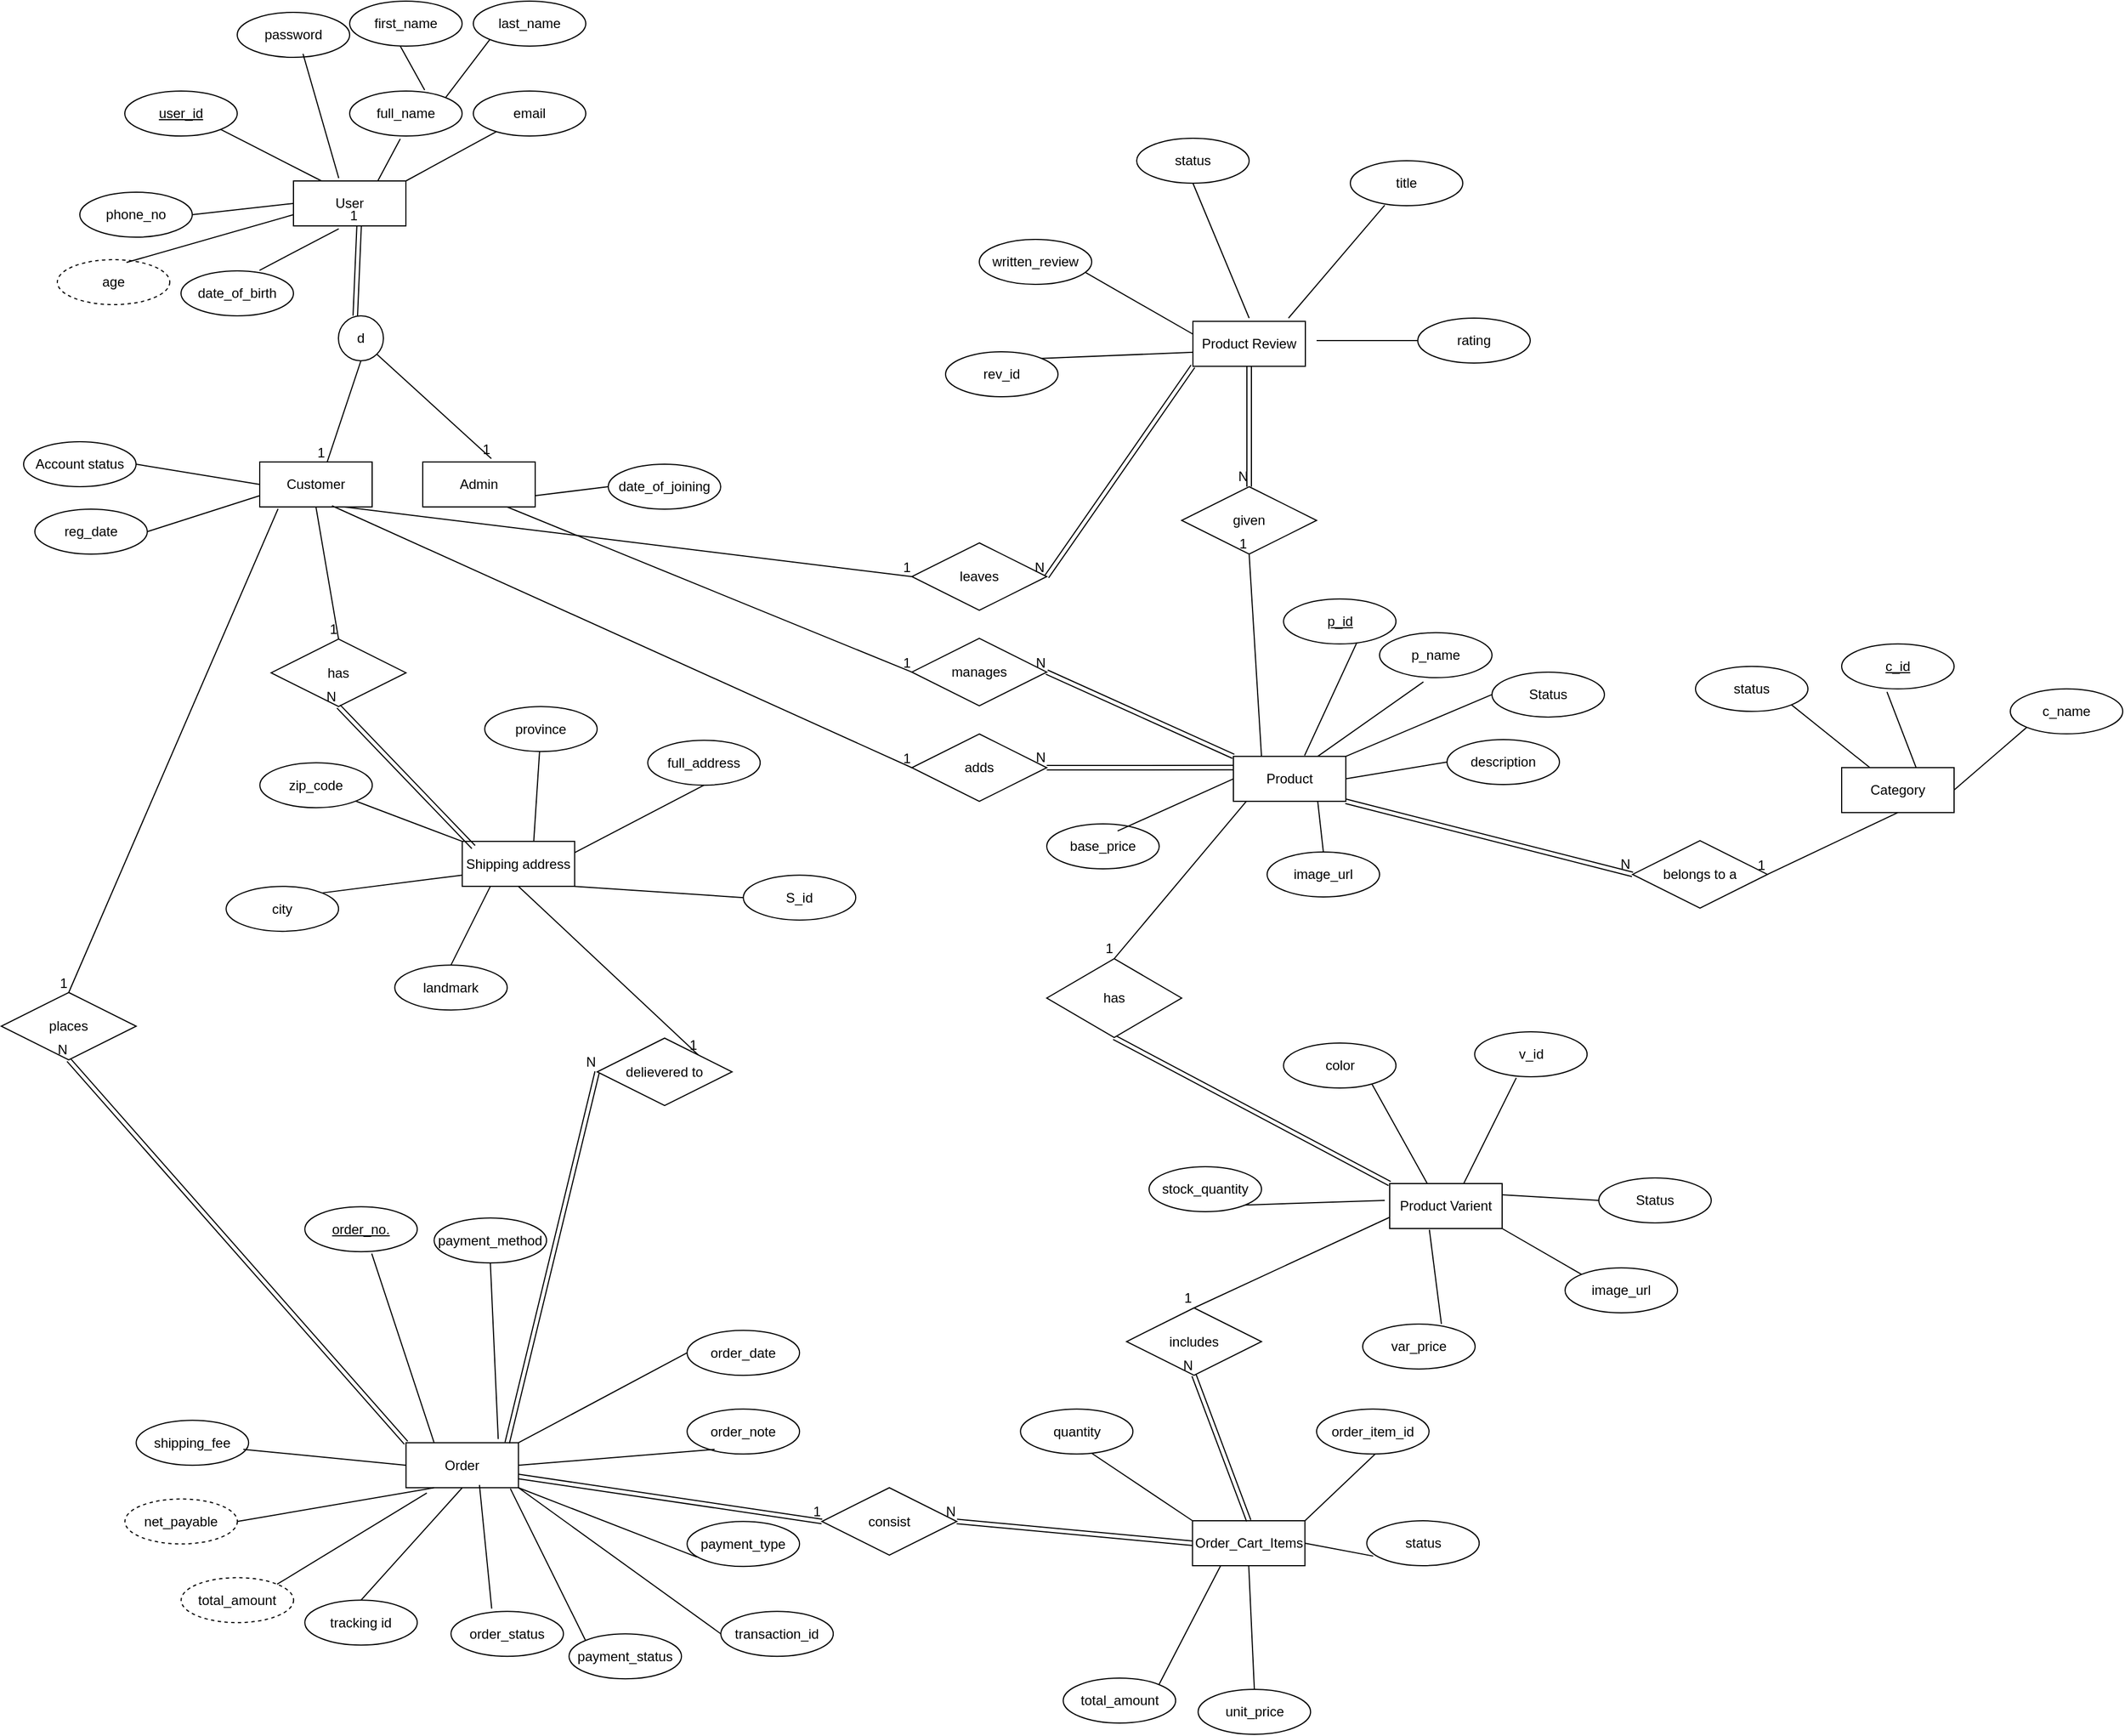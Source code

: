 <mxfile version="26.1.1">
  <diagram id="R2lEEEUBdFMjLlhIrx00" name="Page-1">
    <mxGraphModel dx="2717" dy="887" grid="1" gridSize="10" guides="1" tooltips="1" connect="1" arrows="1" fold="1" page="1" pageScale="1" pageWidth="850" pageHeight="1100" math="0" shadow="0" extFonts="Permanent Marker^https://fonts.googleapis.com/css?family=Permanent+Marker">
      <root>
        <mxCell id="0" />
        <mxCell id="1" parent="0" />
        <mxCell id="OMhlv013ZeLLZO2xHLah-6" value="User" style="whiteSpace=wrap;html=1;align=center;" parent="1" vertex="1">
          <mxGeometry x="200" y="258" width="100" height="40" as="geometry" />
        </mxCell>
        <mxCell id="OMhlv013ZeLLZO2xHLah-8" value="user_id" style="ellipse;whiteSpace=wrap;html=1;align=center;fontStyle=4;" parent="1" vertex="1">
          <mxGeometry x="50" y="178" width="100" height="40" as="geometry" />
        </mxCell>
        <mxCell id="OMhlv013ZeLLZO2xHLah-9" value="full_name" style="ellipse;whiteSpace=wrap;html=1;align=center;" parent="1" vertex="1">
          <mxGeometry x="250" y="178" width="100" height="40" as="geometry" />
        </mxCell>
        <mxCell id="OMhlv013ZeLLZO2xHLah-11" value="first_name" style="ellipse;whiteSpace=wrap;html=1;align=center;" parent="1" vertex="1">
          <mxGeometry x="250" y="98" width="100" height="40" as="geometry" />
        </mxCell>
        <mxCell id="OMhlv013ZeLLZO2xHLah-12" value="last_name" style="ellipse;whiteSpace=wrap;html=1;align=center;" parent="1" vertex="1">
          <mxGeometry x="360" y="98" width="100" height="40" as="geometry" />
        </mxCell>
        <mxCell id="OMhlv013ZeLLZO2xHLah-13" value="email" style="ellipse;whiteSpace=wrap;html=1;align=center;" parent="1" vertex="1">
          <mxGeometry x="360" y="178" width="100" height="40" as="geometry" />
        </mxCell>
        <mxCell id="OMhlv013ZeLLZO2xHLah-14" value="phone_no" style="ellipse;whiteSpace=wrap;html=1;align=center;" parent="1" vertex="1">
          <mxGeometry x="10" y="268" width="100" height="40" as="geometry" />
        </mxCell>
        <mxCell id="OMhlv013ZeLLZO2xHLah-15" value="password" style="ellipse;whiteSpace=wrap;html=1;align=center;" parent="1" vertex="1">
          <mxGeometry x="150" y="108" width="100" height="40" as="geometry" />
        </mxCell>
        <mxCell id="OMhlv013ZeLLZO2xHLah-16" value="date_of_birth" style="ellipse;whiteSpace=wrap;html=1;align=center;" parent="1" vertex="1">
          <mxGeometry x="100" y="338" width="100" height="40" as="geometry" />
        </mxCell>
        <mxCell id="OMhlv013ZeLLZO2xHLah-17" value="age" style="ellipse;whiteSpace=wrap;html=1;align=center;dashed=1;" parent="1" vertex="1">
          <mxGeometry x="-10" y="328" width="100" height="40" as="geometry" />
        </mxCell>
        <mxCell id="OMhlv013ZeLLZO2xHLah-19" value="" style="endArrow=none;html=1;rounded=0;exitX=0.698;exitY=-0.012;exitDx=0;exitDy=0;exitPerimeter=0;entryX=0.403;entryY=1.063;entryDx=0;entryDy=0;entryPerimeter=0;" parent="1" source="OMhlv013ZeLLZO2xHLah-16" target="OMhlv013ZeLLZO2xHLah-6" edge="1">
          <mxGeometry width="50" height="50" relative="1" as="geometry">
            <mxPoint x="190" y="328" as="sourcePoint" />
            <mxPoint x="210" y="308" as="targetPoint" />
          </mxGeometry>
        </mxCell>
        <mxCell id="OMhlv013ZeLLZO2xHLah-20" value="" style="endArrow=none;html=1;rounded=0;exitX=0.403;exitY=-0.062;exitDx=0;exitDy=0;entryX=0.585;entryY=0.923;entryDx=0;entryDy=0;entryPerimeter=0;exitPerimeter=0;" parent="1" source="OMhlv013ZeLLZO2xHLah-6" target="OMhlv013ZeLLZO2xHLah-15" edge="1">
          <mxGeometry width="50" height="50" relative="1" as="geometry">
            <mxPoint x="204.32" y="268" as="sourcePoint" />
            <mxPoint x="195.686" y="147.993" as="targetPoint" />
          </mxGeometry>
        </mxCell>
        <mxCell id="OMhlv013ZeLLZO2xHLah-21" value="" style="endArrow=none;html=1;rounded=0;exitX=1;exitY=0;exitDx=0;exitDy=0;" parent="1" source="OMhlv013ZeLLZO2xHLah-6" target="OMhlv013ZeLLZO2xHLah-13" edge="1">
          <mxGeometry width="50" height="50" relative="1" as="geometry">
            <mxPoint x="190" y="328" as="sourcePoint" />
            <mxPoint x="240" y="278" as="targetPoint" />
          </mxGeometry>
        </mxCell>
        <mxCell id="OMhlv013ZeLLZO2xHLah-22" value="" style="endArrow=none;html=1;rounded=0;exitX=1;exitY=0.5;exitDx=0;exitDy=0;entryX=0;entryY=0.5;entryDx=0;entryDy=0;" parent="1" source="OMhlv013ZeLLZO2xHLah-14" target="OMhlv013ZeLLZO2xHLah-6" edge="1">
          <mxGeometry width="50" height="50" relative="1" as="geometry">
            <mxPoint x="190" y="328" as="sourcePoint" />
            <mxPoint x="240" y="278" as="targetPoint" />
          </mxGeometry>
        </mxCell>
        <mxCell id="OMhlv013ZeLLZO2xHLah-23" value="" style="endArrow=none;html=1;rounded=0;entryX=1;entryY=1;entryDx=0;entryDy=0;exitX=0.25;exitY=0;exitDx=0;exitDy=0;" parent="1" source="OMhlv013ZeLLZO2xHLah-6" target="OMhlv013ZeLLZO2xHLah-8" edge="1">
          <mxGeometry width="50" height="50" relative="1" as="geometry">
            <mxPoint x="190" y="328" as="sourcePoint" />
            <mxPoint x="240" y="278" as="targetPoint" />
          </mxGeometry>
        </mxCell>
        <mxCell id="OMhlv013ZeLLZO2xHLah-24" value="" style="endArrow=none;html=1;rounded=0;exitX=0.615;exitY=0.063;exitDx=0;exitDy=0;exitPerimeter=0;entryX=0;entryY=0.75;entryDx=0;entryDy=0;" parent="1" source="OMhlv013ZeLLZO2xHLah-17" target="OMhlv013ZeLLZO2xHLah-6" edge="1">
          <mxGeometry width="50" height="50" relative="1" as="geometry">
            <mxPoint x="120" y="418" as="sourcePoint" />
            <mxPoint x="130" y="388" as="targetPoint" />
            <Array as="points" />
          </mxGeometry>
        </mxCell>
        <mxCell id="OMhlv013ZeLLZO2xHLah-25" value="" style="endArrow=none;html=1;rounded=0;entryX=0.45;entryY=1.064;entryDx=0;entryDy=0;entryPerimeter=0;exitX=0.75;exitY=0;exitDx=0;exitDy=0;" parent="1" source="OMhlv013ZeLLZO2xHLah-6" target="OMhlv013ZeLLZO2xHLah-9" edge="1">
          <mxGeometry width="50" height="50" relative="1" as="geometry">
            <mxPoint x="190" y="328" as="sourcePoint" />
            <mxPoint x="240" y="278" as="targetPoint" />
          </mxGeometry>
        </mxCell>
        <mxCell id="OMhlv013ZeLLZO2xHLah-26" value="" style="endArrow=none;html=1;rounded=0;exitX=0.667;exitY=-0.023;exitDx=0;exitDy=0;exitPerimeter=0;entryX=0.45;entryY=1;entryDx=0;entryDy=0;entryPerimeter=0;" parent="1" source="OMhlv013ZeLLZO2xHLah-9" target="OMhlv013ZeLLZO2xHLah-11" edge="1">
          <mxGeometry width="50" height="50" relative="1" as="geometry">
            <mxPoint x="300" y="198" as="sourcePoint" />
            <mxPoint x="350" y="148" as="targetPoint" />
          </mxGeometry>
        </mxCell>
        <mxCell id="OMhlv013ZeLLZO2xHLah-27" value="" style="endArrow=none;html=1;rounded=0;exitX=1;exitY=0;exitDx=0;exitDy=0;entryX=0;entryY=1;entryDx=0;entryDy=0;" parent="1" source="OMhlv013ZeLLZO2xHLah-9" target="OMhlv013ZeLLZO2xHLah-12" edge="1">
          <mxGeometry width="50" height="50" relative="1" as="geometry">
            <mxPoint x="190" y="328" as="sourcePoint" />
            <mxPoint x="240" y="278" as="targetPoint" />
          </mxGeometry>
        </mxCell>
        <mxCell id="OMhlv013ZeLLZO2xHLah-36" value="Category" style="whiteSpace=wrap;html=1;align=center;" parent="1" vertex="1">
          <mxGeometry x="1577" y="779.92" width="100" height="40" as="geometry" />
        </mxCell>
        <mxCell id="OMhlv013ZeLLZO2xHLah-37" value="c_id" style="ellipse;whiteSpace=wrap;html=1;align=center;fontStyle=4;" parent="1" vertex="1">
          <mxGeometry x="1577" y="669.92" width="100" height="40" as="geometry" />
        </mxCell>
        <mxCell id="OMhlv013ZeLLZO2xHLah-38" value="c_name" style="ellipse;whiteSpace=wrap;html=1;align=center;" parent="1" vertex="1">
          <mxGeometry x="1727" y="709.92" width="100" height="40" as="geometry" />
        </mxCell>
        <mxCell id="OMhlv013ZeLLZO2xHLah-39" value="status" style="ellipse;whiteSpace=wrap;html=1;align=center;" parent="1" vertex="1">
          <mxGeometry x="1447" y="689.92" width="100" height="40" as="geometry" />
        </mxCell>
        <mxCell id="OMhlv013ZeLLZO2xHLah-41" value="" style="endArrow=none;html=1;rounded=0;entryX=0;entryY=1;entryDx=0;entryDy=0;exitX=1;exitY=0.5;exitDx=0;exitDy=0;" parent="1" source="OMhlv013ZeLLZO2xHLah-36" target="OMhlv013ZeLLZO2xHLah-38" edge="1">
          <mxGeometry relative="1" as="geometry">
            <mxPoint x="1687" y="629.92" as="sourcePoint" />
            <mxPoint x="1847" y="629.92" as="targetPoint" />
          </mxGeometry>
        </mxCell>
        <mxCell id="OMhlv013ZeLLZO2xHLah-42" value="" style="endArrow=none;html=1;rounded=0;entryX=0.403;entryY=1.067;entryDx=0;entryDy=0;entryPerimeter=0;exitX=0.663;exitY=0.006;exitDx=0;exitDy=0;exitPerimeter=0;" parent="1" source="OMhlv013ZeLLZO2xHLah-36" target="OMhlv013ZeLLZO2xHLah-37" edge="1">
          <mxGeometry relative="1" as="geometry">
            <mxPoint x="1687" y="719.92" as="sourcePoint" />
            <mxPoint x="1847" y="719.92" as="targetPoint" />
          </mxGeometry>
        </mxCell>
        <mxCell id="OMhlv013ZeLLZO2xHLah-44" value="Product" style="whiteSpace=wrap;html=1;align=center;" parent="1" vertex="1">
          <mxGeometry x="1036" y="769.92" width="100" height="40" as="geometry" />
        </mxCell>
        <mxCell id="OMhlv013ZeLLZO2xHLah-45" value="p_name" style="ellipse;whiteSpace=wrap;html=1;align=center;" parent="1" vertex="1">
          <mxGeometry x="1166" y="659.92" width="100" height="40" as="geometry" />
        </mxCell>
        <mxCell id="OMhlv013ZeLLZO2xHLah-46" value="p_id" style="ellipse;whiteSpace=wrap;html=1;align=center;fontStyle=4;" parent="1" vertex="1">
          <mxGeometry x="1080.6" y="629.92" width="100" height="40" as="geometry" />
        </mxCell>
        <mxCell id="OMhlv013ZeLLZO2xHLah-47" value="description" style="ellipse;whiteSpace=wrap;html=1;align=center;" parent="1" vertex="1">
          <mxGeometry x="1226" y="754.96" width="100" height="40" as="geometry" />
        </mxCell>
        <mxCell id="OMhlv013ZeLLZO2xHLah-52" value="base_price" style="ellipse;whiteSpace=wrap;html=1;align=center;" parent="1" vertex="1">
          <mxGeometry x="870" y="830" width="100" height="40" as="geometry" />
        </mxCell>
        <mxCell id="OMhlv013ZeLLZO2xHLah-56" value="" style="endArrow=none;html=1;rounded=0;entryX=0.25;entryY=0;entryDx=0;entryDy=0;exitX=1;exitY=1;exitDx=0;exitDy=0;" parent="1" source="OMhlv013ZeLLZO2xHLah-39" target="OMhlv013ZeLLZO2xHLah-36" edge="1">
          <mxGeometry relative="1" as="geometry">
            <mxPoint x="1667" y="519.92" as="sourcePoint" />
            <mxPoint x="1827" y="519.92" as="targetPoint" />
          </mxGeometry>
        </mxCell>
        <mxCell id="OMhlv013ZeLLZO2xHLah-57" value="" style="endArrow=none;html=1;rounded=0;entryX=0.633;entryY=-0.018;entryDx=0;entryDy=0;exitX=0.652;exitY=0.969;exitDx=0;exitDy=0;exitPerimeter=0;entryPerimeter=0;" parent="1" source="OMhlv013ZeLLZO2xHLah-46" target="OMhlv013ZeLLZO2xHLah-44" edge="1">
          <mxGeometry relative="1" as="geometry">
            <mxPoint x="926" y="649.92" as="sourcePoint" />
            <mxPoint x="1056" y="759.92" as="targetPoint" />
          </mxGeometry>
        </mxCell>
        <mxCell id="OMhlv013ZeLLZO2xHLah-58" value="" style="endArrow=none;html=1;rounded=0;entryX=0.75;entryY=0;entryDx=0;entryDy=0;exitX=0.39;exitY=1.094;exitDx=0;exitDy=0;exitPerimeter=0;" parent="1" source="OMhlv013ZeLLZO2xHLah-45" target="OMhlv013ZeLLZO2xHLah-44" edge="1">
          <mxGeometry relative="1" as="geometry">
            <mxPoint x="926" y="649.92" as="sourcePoint" />
            <mxPoint x="1086" y="649.92" as="targetPoint" />
          </mxGeometry>
        </mxCell>
        <mxCell id="OMhlv013ZeLLZO2xHLah-59" value="" style="endArrow=none;html=1;rounded=0;entryX=1;entryY=0.5;entryDx=0;entryDy=0;exitX=0;exitY=0.5;exitDx=0;exitDy=0;" parent="1" source="OMhlv013ZeLLZO2xHLah-47" target="OMhlv013ZeLLZO2xHLah-44" edge="1">
          <mxGeometry relative="1" as="geometry">
            <mxPoint x="926" y="649.92" as="sourcePoint" />
            <mxPoint x="1086" y="649.92" as="targetPoint" />
          </mxGeometry>
        </mxCell>
        <mxCell id="OMhlv013ZeLLZO2xHLah-60" value="" style="endArrow=none;html=1;rounded=0;entryX=0;entryY=0.5;entryDx=0;entryDy=0;exitX=0.63;exitY=0.158;exitDx=0;exitDy=0;exitPerimeter=0;" parent="1" source="OMhlv013ZeLLZO2xHLah-52" target="OMhlv013ZeLLZO2xHLah-44" edge="1">
          <mxGeometry relative="1" as="geometry">
            <mxPoint x="961" y="814.96" as="sourcePoint" />
            <mxPoint x="1086" y="649.92" as="targetPoint" />
          </mxGeometry>
        </mxCell>
        <mxCell id="OMhlv013ZeLLZO2xHLah-69" value="color" style="ellipse;whiteSpace=wrap;html=1;align=center;" parent="1" vertex="1">
          <mxGeometry x="1080.6" y="1024.96" width="100" height="40" as="geometry" />
        </mxCell>
        <mxCell id="OMhlv013ZeLLZO2xHLah-71" value="stock_quantity" style="ellipse;whiteSpace=wrap;html=1;align=center;" parent="1" vertex="1">
          <mxGeometry x="961" y="1134.96" width="100" height="40" as="geometry" />
        </mxCell>
        <mxCell id="OMhlv013ZeLLZO2xHLah-74" value="" style="endArrow=none;html=1;rounded=0;entryX=0.37;entryY=1.025;entryDx=0;entryDy=0;exitX=0.66;exitY=-0.008;exitDx=0;exitDy=0;entryPerimeter=0;exitPerimeter=0;" parent="1" source="0Y_rIjtRi29Lt4V_HM7w-16" target="OMhlv013ZeLLZO2xHLah-179" edge="1">
          <mxGeometry relative="1" as="geometry">
            <mxPoint x="1245.6" y="1144.96" as="sourcePoint" />
            <mxPoint x="1280.6" y="1044.96" as="targetPoint" />
          </mxGeometry>
        </mxCell>
        <mxCell id="OMhlv013ZeLLZO2xHLah-75" value="" style="endArrow=none;html=1;rounded=0;exitX=0.787;exitY=0.918;exitDx=0;exitDy=0;exitPerimeter=0;entryX=0.34;entryY=0.025;entryDx=0;entryDy=0;entryPerimeter=0;" parent="1" source="OMhlv013ZeLLZO2xHLah-69" target="0Y_rIjtRi29Lt4V_HM7w-16" edge="1">
          <mxGeometry relative="1" as="geometry">
            <mxPoint x="1250.6" y="1154.96" as="sourcePoint" />
            <mxPoint x="1210.6" y="1144.96" as="targetPoint" />
          </mxGeometry>
        </mxCell>
        <mxCell id="OMhlv013ZeLLZO2xHLah-76" value="" style="endArrow=none;html=1;rounded=0;exitX=1;exitY=1;exitDx=0;exitDy=0;entryX=0;entryY=0.5;entryDx=0;entryDy=0;" parent="1" source="OMhlv013ZeLLZO2xHLah-71" edge="1">
          <mxGeometry relative="1" as="geometry">
            <mxPoint x="1250.6" y="1154.96" as="sourcePoint" />
            <mxPoint x="1170.6" y="1164.96" as="targetPoint" />
          </mxGeometry>
        </mxCell>
        <mxCell id="OMhlv013ZeLLZO2xHLah-78" value="var_price" style="ellipse;whiteSpace=wrap;html=1;align=center;" parent="1" vertex="1">
          <mxGeometry x="1151" y="1274.96" width="100" height="40" as="geometry" />
        </mxCell>
        <mxCell id="OMhlv013ZeLLZO2xHLah-79" value="" style="endArrow=none;html=1;rounded=0;exitX=0.7;exitY=0;exitDx=0;exitDy=0;exitPerimeter=0;entryX=0.353;entryY=1.025;entryDx=0;entryDy=0;entryPerimeter=0;" parent="1" source="OMhlv013ZeLLZO2xHLah-78" target="0Y_rIjtRi29Lt4V_HM7w-16" edge="1">
          <mxGeometry relative="1" as="geometry">
            <mxPoint x="1250.6" y="1154.96" as="sourcePoint" />
            <mxPoint x="1204.6" y="1185.96" as="targetPoint" />
            <Array as="points" />
          </mxGeometry>
        </mxCell>
        <mxCell id="OMhlv013ZeLLZO2xHLah-89" value="Order" style="whiteSpace=wrap;html=1;align=center;" parent="1" vertex="1">
          <mxGeometry x="300.13" y="1380.62" width="100" height="40" as="geometry" />
        </mxCell>
        <mxCell id="OMhlv013ZeLLZO2xHLah-92" value="order_no." style="ellipse;whiteSpace=wrap;html=1;align=center;fontStyle=4;" parent="1" vertex="1">
          <mxGeometry x="210.13" y="1170.62" width="100" height="40" as="geometry" />
        </mxCell>
        <mxCell id="OMhlv013ZeLLZO2xHLah-93" value="shipping_fee" style="ellipse;whiteSpace=wrap;html=1;align=center;" parent="1" vertex="1">
          <mxGeometry x="60.13" y="1360.62" width="100" height="40" as="geometry" />
        </mxCell>
        <mxCell id="OMhlv013ZeLLZO2xHLah-97" value="" style="endArrow=none;html=1;rounded=0;exitX=0.25;exitY=0;exitDx=0;exitDy=0;entryX=0.595;entryY=1.042;entryDx=0;entryDy=0;entryPerimeter=0;" parent="1" source="OMhlv013ZeLLZO2xHLah-89" target="OMhlv013ZeLLZO2xHLah-92" edge="1">
          <mxGeometry relative="1" as="geometry">
            <mxPoint x="270.13" y="1320.62" as="sourcePoint" />
            <mxPoint x="430.13" y="1320.62" as="targetPoint" />
          </mxGeometry>
        </mxCell>
        <mxCell id="OMhlv013ZeLLZO2xHLah-98" value="" style="endArrow=none;html=1;rounded=0;exitX=0.953;exitY=0.646;exitDx=0;exitDy=0;exitPerimeter=0;entryX=0;entryY=0.5;entryDx=0;entryDy=0;" parent="1" source="OMhlv013ZeLLZO2xHLah-93" target="OMhlv013ZeLLZO2xHLah-89" edge="1">
          <mxGeometry relative="1" as="geometry">
            <mxPoint x="270.13" y="1320.62" as="sourcePoint" />
            <mxPoint x="430.13" y="1320.62" as="targetPoint" />
          </mxGeometry>
        </mxCell>
        <mxCell id="OMhlv013ZeLLZO2xHLah-99" value="" style="endArrow=none;html=1;rounded=0;exitX=1;exitY=0.5;exitDx=0;exitDy=0;entryX=0.25;entryY=1;entryDx=0;entryDy=0;" parent="1" source="KANl1AdUfgTi3s5k8iMK-31" target="OMhlv013ZeLLZO2xHLah-89" edge="1">
          <mxGeometry relative="1" as="geometry">
            <mxPoint x="147.93" y="1438.14" as="sourcePoint" />
            <mxPoint x="430.13" y="1320.62" as="targetPoint" />
          </mxGeometry>
        </mxCell>
        <mxCell id="OMhlv013ZeLLZO2xHLah-100" value="order_note" style="ellipse;whiteSpace=wrap;html=1;align=center;" parent="1" vertex="1">
          <mxGeometry x="550.13" y="1350.62" width="100" height="40" as="geometry" />
        </mxCell>
        <mxCell id="OMhlv013ZeLLZO2xHLah-103" value="" style="endArrow=none;html=1;rounded=0;entryX=0.245;entryY=0.896;entryDx=0;entryDy=0;entryPerimeter=0;exitX=1;exitY=0.5;exitDx=0;exitDy=0;" parent="1" source="OMhlv013ZeLLZO2xHLah-89" target="OMhlv013ZeLLZO2xHLah-100" edge="1">
          <mxGeometry relative="1" as="geometry">
            <mxPoint x="260.13" y="1380.62" as="sourcePoint" />
            <mxPoint x="420.13" y="1380.62" as="targetPoint" />
          </mxGeometry>
        </mxCell>
        <mxCell id="OMhlv013ZeLLZO2xHLah-104" value="payment_type" style="ellipse;whiteSpace=wrap;html=1;align=center;" parent="1" vertex="1">
          <mxGeometry x="550.13" y="1450.62" width="100" height="40" as="geometry" />
        </mxCell>
        <mxCell id="OMhlv013ZeLLZO2xHLah-106" value="payment_status" style="ellipse;whiteSpace=wrap;html=1;align=center;" parent="1" vertex="1">
          <mxGeometry x="445.13" y="1550.62" width="100" height="40" as="geometry" />
        </mxCell>
        <mxCell id="OMhlv013ZeLLZO2xHLah-108" value="" style="endArrow=none;html=1;rounded=0;entryX=0.5;entryY=0;entryDx=0;entryDy=0;exitX=0.5;exitY=1;exitDx=0;exitDy=0;" parent="1" source="OMhlv013ZeLLZO2xHLah-89" target="KANl1AdUfgTi3s5k8iMK-32" edge="1">
          <mxGeometry relative="1" as="geometry">
            <mxPoint x="260.13" y="1380.62" as="sourcePoint" />
            <mxPoint x="252.93" y="1517.3" as="targetPoint" />
          </mxGeometry>
        </mxCell>
        <mxCell id="OMhlv013ZeLLZO2xHLah-109" value="" style="endArrow=none;html=1;rounded=0;entryX=0.087;entryY=0.792;entryDx=0;entryDy=0;entryPerimeter=0;exitX=1;exitY=1;exitDx=0;exitDy=0;" parent="1" source="OMhlv013ZeLLZO2xHLah-89" target="OMhlv013ZeLLZO2xHLah-104" edge="1">
          <mxGeometry relative="1" as="geometry">
            <mxPoint x="370.13" y="1387.3" as="sourcePoint" />
            <mxPoint x="594.63" y="1400.62" as="targetPoint" />
          </mxGeometry>
        </mxCell>
        <mxCell id="OMhlv013ZeLLZO2xHLah-110" value="order_status" style="ellipse;whiteSpace=wrap;html=1;align=center;" parent="1" vertex="1">
          <mxGeometry x="340.13" y="1530.62" width="100" height="40" as="geometry" />
        </mxCell>
        <mxCell id="OMhlv013ZeLLZO2xHLah-111" value="" style="endArrow=none;html=1;rounded=0;entryX=0.362;entryY=-0.062;entryDx=0;entryDy=0;entryPerimeter=0;exitX=0.653;exitY=0.938;exitDx=0;exitDy=0;exitPerimeter=0;" parent="1" source="OMhlv013ZeLLZO2xHLah-89" target="OMhlv013ZeLLZO2xHLah-110" edge="1">
          <mxGeometry relative="1" as="geometry">
            <mxPoint x="260.13" y="1380.62" as="sourcePoint" />
            <mxPoint x="420.13" y="1380.62" as="targetPoint" />
          </mxGeometry>
        </mxCell>
        <mxCell id="OMhlv013ZeLLZO2xHLah-112" value="" style="endArrow=none;html=1;rounded=0;entryX=0;entryY=0;entryDx=0;entryDy=0;exitX=0.928;exitY=1.021;exitDx=0;exitDy=0;exitPerimeter=0;" parent="1" source="OMhlv013ZeLLZO2xHLah-89" target="OMhlv013ZeLLZO2xHLah-106" edge="1">
          <mxGeometry relative="1" as="geometry">
            <mxPoint x="260.13" y="1380.62" as="sourcePoint" />
            <mxPoint x="420.13" y="1380.62" as="targetPoint" />
          </mxGeometry>
        </mxCell>
        <mxCell id="OMhlv013ZeLLZO2xHLah-113" value="payment_method" style="ellipse;whiteSpace=wrap;html=1;align=center;" parent="1" vertex="1">
          <mxGeometry x="325.13" y="1180.62" width="100" height="40" as="geometry" />
        </mxCell>
        <mxCell id="OMhlv013ZeLLZO2xHLah-114" value="" style="endArrow=none;html=1;rounded=0;entryX=0.82;entryY=-0.083;entryDx=0;entryDy=0;entryPerimeter=0;exitX=0.5;exitY=1;exitDx=0;exitDy=0;" parent="1" source="OMhlv013ZeLLZO2xHLah-113" target="OMhlv013ZeLLZO2xHLah-89" edge="1">
          <mxGeometry relative="1" as="geometry">
            <mxPoint x="260.13" y="1280.62" as="sourcePoint" />
            <mxPoint x="420.13" y="1280.62" as="targetPoint" />
          </mxGeometry>
        </mxCell>
        <mxCell id="OMhlv013ZeLLZO2xHLah-122" value="quantity" style="ellipse;whiteSpace=wrap;html=1;align=center;" parent="1" vertex="1">
          <mxGeometry x="846.64" y="1350.62" width="100" height="40" as="geometry" />
        </mxCell>
        <mxCell id="OMhlv013ZeLLZO2xHLah-123" value="total_amount" style="ellipse;whiteSpace=wrap;html=1;align=center;" parent="1" vertex="1">
          <mxGeometry x="884.64" y="1590" width="100" height="40" as="geometry" />
        </mxCell>
        <mxCell id="OMhlv013ZeLLZO2xHLah-124" value="" style="endArrow=none;html=1;rounded=0;exitX=0.529;exitY=0.982;exitDx=0;exitDy=0;exitPerimeter=0;entryX=1;entryY=0;entryDx=0;entryDy=0;" parent="1" source="OMhlv013ZeLLZO2xHLah-145" target="0Y_rIjtRi29Lt4V_HM7w-17" edge="1">
          <mxGeometry relative="1" as="geometry">
            <mxPoint x="974.64" y="1379.72" as="sourcePoint" />
            <mxPoint x="1008.34" y="1457.8" as="targetPoint" />
          </mxGeometry>
        </mxCell>
        <mxCell id="OMhlv013ZeLLZO2xHLah-125" value="" style="endArrow=none;html=1;rounded=0;exitX=0.634;exitY=0.985;exitDx=0;exitDy=0;entryX=0;entryY=0;entryDx=0;entryDy=0;exitPerimeter=0;" parent="1" source="OMhlv013ZeLLZO2xHLah-122" target="0Y_rIjtRi29Lt4V_HM7w-17" edge="1">
          <mxGeometry relative="1" as="geometry">
            <mxPoint x="879.995" y="1414.142" as="sourcePoint" />
            <mxPoint x="994.64" y="1470" as="targetPoint" />
          </mxGeometry>
        </mxCell>
        <mxCell id="OMhlv013ZeLLZO2xHLah-126" value="" style="endArrow=none;html=1;rounded=0;exitX=1;exitY=0;exitDx=0;exitDy=0;entryX=0.25;entryY=1;entryDx=0;entryDy=0;" parent="1" source="OMhlv013ZeLLZO2xHLah-123" target="0Y_rIjtRi29Lt4V_HM7w-17" edge="1">
          <mxGeometry relative="1" as="geometry">
            <mxPoint x="924.64" y="1490" as="sourcePoint" />
            <mxPoint x="1019.64" y="1500" as="targetPoint" />
          </mxGeometry>
        </mxCell>
        <mxCell id="OMhlv013ZeLLZO2xHLah-128" value="unit_price" style="ellipse;whiteSpace=wrap;html=1;align=center;" parent="1" vertex="1">
          <mxGeometry x="1004.64" y="1600" width="100" height="40" as="geometry" />
        </mxCell>
        <mxCell id="OMhlv013ZeLLZO2xHLah-129" value="" style="endArrow=none;html=1;rounded=0;exitX=0.5;exitY=0;exitDx=0;exitDy=0;entryX=0.5;entryY=1;entryDx=0;entryDy=0;" parent="1" source="OMhlv013ZeLLZO2xHLah-128" target="0Y_rIjtRi29Lt4V_HM7w-17" edge="1">
          <mxGeometry relative="1" as="geometry">
            <mxPoint x="984.64" y="1490" as="sourcePoint" />
            <mxPoint x="1044.64" y="1500" as="targetPoint" />
          </mxGeometry>
        </mxCell>
        <mxCell id="OMhlv013ZeLLZO2xHLah-134" value="full_address" style="ellipse;whiteSpace=wrap;html=1;align=center;" parent="1" vertex="1">
          <mxGeometry x="515.13" y="755.58" width="100" height="40" as="geometry" />
        </mxCell>
        <mxCell id="OMhlv013ZeLLZO2xHLah-135" value="province" style="ellipse;whiteSpace=wrap;html=1;align=center;" parent="1" vertex="1">
          <mxGeometry x="370.13" y="725.58" width="100" height="40" as="geometry" />
        </mxCell>
        <mxCell id="OMhlv013ZeLLZO2xHLah-145" value="order_item_id" style="ellipse;whiteSpace=wrap;html=1;align=center;" parent="1" vertex="1">
          <mxGeometry x="1110" y="1350.62" width="100" height="40" as="geometry" />
        </mxCell>
        <mxCell id="OMhlv013ZeLLZO2xHLah-146" value="zip_code" style="ellipse;whiteSpace=wrap;html=1;align=center;" parent="1" vertex="1">
          <mxGeometry x="170.13" y="775.58" width="100" height="40" as="geometry" />
        </mxCell>
        <mxCell id="OMhlv013ZeLLZO2xHLah-149" value="city" style="ellipse;whiteSpace=wrap;html=1;align=center;" parent="1" vertex="1">
          <mxGeometry x="140.13" y="885.58" width="100" height="40" as="geometry" />
        </mxCell>
        <mxCell id="OMhlv013ZeLLZO2xHLah-151" value="" style="endArrow=none;html=1;rounded=0;exitX=1;exitY=0;exitDx=0;exitDy=0;entryX=0;entryY=0.75;entryDx=0;entryDy=0;" parent="1" source="OMhlv013ZeLLZO2xHLah-149" target="51rex_NYxMbLoATLT2h5-26" edge="1">
          <mxGeometry relative="1" as="geometry">
            <mxPoint x="190.13" y="775.58" as="sourcePoint" />
            <mxPoint x="330.13" y="875.58" as="targetPoint" />
          </mxGeometry>
        </mxCell>
        <mxCell id="OMhlv013ZeLLZO2xHLah-152" value="" style="endArrow=none;html=1;rounded=0;exitX=1;exitY=1;exitDx=0;exitDy=0;entryX=0;entryY=0;entryDx=0;entryDy=0;" parent="1" source="OMhlv013ZeLLZO2xHLah-146" target="51rex_NYxMbLoATLT2h5-26" edge="1">
          <mxGeometry relative="1" as="geometry">
            <mxPoint x="190.13" y="775.58" as="sourcePoint" />
            <mxPoint x="330.13" y="855.58" as="targetPoint" />
          </mxGeometry>
        </mxCell>
        <mxCell id="OMhlv013ZeLLZO2xHLah-153" value="" style="endArrow=none;html=1;rounded=0;entryX=0.632;entryY=0.146;entryDx=0;entryDy=0;entryPerimeter=0;" parent="1" source="OMhlv013ZeLLZO2xHLah-135" target="51rex_NYxMbLoATLT2h5-26" edge="1">
          <mxGeometry relative="1" as="geometry">
            <mxPoint x="190.13" y="775.58" as="sourcePoint" />
            <mxPoint x="401.97" y="844.58" as="targetPoint" />
          </mxGeometry>
        </mxCell>
        <mxCell id="OMhlv013ZeLLZO2xHLah-154" value="" style="endArrow=none;html=1;rounded=0;entryX=0.5;entryY=1;entryDx=0;entryDy=0;exitX=1;exitY=0.25;exitDx=0;exitDy=0;" parent="1" source="51rex_NYxMbLoATLT2h5-26" target="OMhlv013ZeLLZO2xHLah-134" edge="1">
          <mxGeometry relative="1" as="geometry">
            <mxPoint x="450.13" y="845.58" as="sourcePoint" />
            <mxPoint x="350.13" y="775.58" as="targetPoint" />
          </mxGeometry>
        </mxCell>
        <mxCell id="OMhlv013ZeLLZO2xHLah-155" value="" style="endArrow=none;html=1;rounded=0;entryX=0;entryY=0.5;entryDx=0;entryDy=0;exitX=1;exitY=1;exitDx=0;exitDy=0;" parent="1" source="51rex_NYxMbLoATLT2h5-26" target="KANl1AdUfgTi3s5k8iMK-11" edge="1">
          <mxGeometry relative="1" as="geometry">
            <mxPoint x="490.13" y="865.58" as="sourcePoint" />
            <mxPoint x="594.775" y="891.438" as="targetPoint" />
          </mxGeometry>
        </mxCell>
        <mxCell id="OMhlv013ZeLLZO2xHLah-156" value="landmark" style="ellipse;whiteSpace=wrap;html=1;align=center;" parent="1" vertex="1">
          <mxGeometry x="290.13" y="955.58" width="100" height="40" as="geometry" />
        </mxCell>
        <mxCell id="OMhlv013ZeLLZO2xHLah-157" value="" style="endArrow=none;html=1;rounded=0;entryX=0.25;entryY=1;entryDx=0;entryDy=0;exitX=0.5;exitY=0;exitDx=0;exitDy=0;" parent="1" source="OMhlv013ZeLLZO2xHLah-156" target="51rex_NYxMbLoATLT2h5-26" edge="1">
          <mxGeometry relative="1" as="geometry">
            <mxPoint x="190.13" y="775.58" as="sourcePoint" />
            <mxPoint x="391.25" y="885.74" as="targetPoint" />
          </mxGeometry>
        </mxCell>
        <mxCell id="OMhlv013ZeLLZO2xHLah-160" value="title" style="ellipse;whiteSpace=wrap;html=1;align=center;" parent="1" vertex="1">
          <mxGeometry x="1140" y="240" width="100" height="40" as="geometry" />
        </mxCell>
        <mxCell id="OMhlv013ZeLLZO2xHLah-161" value="status" style="ellipse;whiteSpace=wrap;html=1;align=center;" parent="1" vertex="1">
          <mxGeometry x="950" y="220" width="100" height="40" as="geometry" />
        </mxCell>
        <mxCell id="OMhlv013ZeLLZO2xHLah-162" value="written_review" style="ellipse;whiteSpace=wrap;html=1;align=center;" parent="1" vertex="1">
          <mxGeometry x="810" y="310" width="100" height="40" as="geometry" />
        </mxCell>
        <mxCell id="OMhlv013ZeLLZO2xHLah-164" value="rev_id" style="ellipse;whiteSpace=wrap;html=1;align=center;" parent="1" vertex="1">
          <mxGeometry x="780" y="410" width="100" height="40" as="geometry" />
        </mxCell>
        <mxCell id="OMhlv013ZeLLZO2xHLah-165" value="rating" style="ellipse;whiteSpace=wrap;html=1;align=center;" parent="1" vertex="1">
          <mxGeometry x="1200" y="380" width="100" height="40" as="geometry" />
        </mxCell>
        <mxCell id="OMhlv013ZeLLZO2xHLah-166" value="" style="endArrow=none;html=1;rounded=0;exitX=1;exitY=0.5;exitDx=0;exitDy=0;entryX=0;entryY=0.5;entryDx=0;entryDy=0;" parent="1" target="OMhlv013ZeLLZO2xHLah-165" edge="1">
          <mxGeometry relative="1" as="geometry">
            <mxPoint x="1110" y="400" as="sourcePoint" />
            <mxPoint x="1300" y="420" as="targetPoint" />
          </mxGeometry>
        </mxCell>
        <mxCell id="OMhlv013ZeLLZO2xHLah-167" value="" style="endArrow=none;html=1;rounded=0;exitX=0.75;exitY=0;exitDx=0;exitDy=0;entryX=0.306;entryY=0.99;entryDx=0;entryDy=0;entryPerimeter=0;" parent="1" target="OMhlv013ZeLLZO2xHLah-160" edge="1">
          <mxGeometry relative="1" as="geometry">
            <mxPoint x="1085" y="380" as="sourcePoint" />
            <mxPoint x="1300" y="420" as="targetPoint" />
          </mxGeometry>
        </mxCell>
        <mxCell id="OMhlv013ZeLLZO2xHLah-168" value="" style="endArrow=none;html=1;rounded=0;exitX=0.5;exitY=1;exitDx=0;exitDy=0;entryX=0.4;entryY=0;entryDx=0;entryDy=0;entryPerimeter=0;" parent="1" source="OMhlv013ZeLLZO2xHLah-161" edge="1">
          <mxGeometry relative="1" as="geometry">
            <mxPoint x="1005.9" y="257.24" as="sourcePoint" />
            <mxPoint x="1050" y="380" as="targetPoint" />
          </mxGeometry>
        </mxCell>
        <mxCell id="OMhlv013ZeLLZO2xHLah-169" value="" style="endArrow=none;html=1;rounded=0;exitX=0.947;exitY=0.74;exitDx=0;exitDy=0;exitPerimeter=0;entryX=0;entryY=0.5;entryDx=0;entryDy=0;" parent="1" source="OMhlv013ZeLLZO2xHLah-162" edge="1">
          <mxGeometry relative="1" as="geometry">
            <mxPoint x="1140" y="420" as="sourcePoint" />
            <mxPoint x="1010" y="400" as="targetPoint" />
          </mxGeometry>
        </mxCell>
        <mxCell id="OMhlv013ZeLLZO2xHLah-170" value="" style="endArrow=none;html=1;rounded=0;entryX=0;entryY=0.75;entryDx=0;entryDy=0;exitX=1;exitY=0;exitDx=0;exitDy=0;" parent="1" source="OMhlv013ZeLLZO2xHLah-164" edge="1">
          <mxGeometry relative="1" as="geometry">
            <mxPoint x="1140" y="420" as="sourcePoint" />
            <mxPoint x="1010" y="410" as="targetPoint" />
          </mxGeometry>
        </mxCell>
        <mxCell id="OMhlv013ZeLLZO2xHLah-179" value="v_id" style="ellipse;whiteSpace=wrap;html=1;align=center;" parent="1" vertex="1">
          <mxGeometry x="1250.6" y="1014.96" width="100" height="40" as="geometry" />
        </mxCell>
        <mxCell id="OMhlv013ZeLLZO2xHLah-193" value="has" style="shape=rhombus;perimeter=rhombusPerimeter;whiteSpace=wrap;html=1;align=center;" parent="1" vertex="1">
          <mxGeometry x="180.13" y="665.58" width="120" height="60" as="geometry" />
        </mxCell>
        <mxCell id="OMhlv013ZeLLZO2xHLah-199" value="places" style="shape=rhombus;perimeter=rhombusPerimeter;whiteSpace=wrap;html=1;align=center;" parent="1" vertex="1">
          <mxGeometry x="-59.87" y="980" width="120" height="60" as="geometry" />
        </mxCell>
        <mxCell id="OMhlv013ZeLLZO2xHLah-202" value="" style="shape=link;html=1;rounded=0;entryX=0.5;entryY=1;entryDx=0;entryDy=0;exitX=0;exitY=0;exitDx=0;exitDy=0;" parent="1" source="OMhlv013ZeLLZO2xHLah-89" target="OMhlv013ZeLLZO2xHLah-199" edge="1">
          <mxGeometry relative="1" as="geometry">
            <mxPoint x="250.13" y="1360.62" as="sourcePoint" />
            <mxPoint x="0.13" y="1090.62" as="targetPoint" />
          </mxGeometry>
        </mxCell>
        <mxCell id="OMhlv013ZeLLZO2xHLah-203" value="N" style="resizable=0;html=1;whiteSpace=wrap;align=right;verticalAlign=bottom;" parent="OMhlv013ZeLLZO2xHLah-202" connectable="0" vertex="1">
          <mxGeometry x="1" relative="1" as="geometry" />
        </mxCell>
        <mxCell id="OMhlv013ZeLLZO2xHLah-206" value="leaves" style="shape=rhombus;perimeter=rhombusPerimeter;whiteSpace=wrap;html=1;align=center;" parent="1" vertex="1">
          <mxGeometry x="750" y="580" width="120" height="60" as="geometry" />
        </mxCell>
        <mxCell id="OMhlv013ZeLLZO2xHLah-207" value="" style="shape=link;html=1;rounded=0;exitX=0;exitY=1;exitDx=0;exitDy=0;entryX=1;entryY=0.5;entryDx=0;entryDy=0;" parent="1" source="u-cxm0eaMi2ZaoIO6NFg-2" edge="1" target="OMhlv013ZeLLZO2xHLah-206">
          <mxGeometry relative="1" as="geometry">
            <mxPoint x="1730" y="640" as="sourcePoint" />
            <mxPoint x="820" y="500" as="targetPoint" />
          </mxGeometry>
        </mxCell>
        <mxCell id="OMhlv013ZeLLZO2xHLah-208" value="N" style="resizable=0;html=1;whiteSpace=wrap;align=right;verticalAlign=bottom;" parent="OMhlv013ZeLLZO2xHLah-207" connectable="0" vertex="1">
          <mxGeometry x="1" relative="1" as="geometry" />
        </mxCell>
        <mxCell id="OMhlv013ZeLLZO2xHLah-211" value="belongs to a" style="shape=rhombus;perimeter=rhombusPerimeter;whiteSpace=wrap;html=1;align=center;" parent="1" vertex="1">
          <mxGeometry x="1391" y="844.96" width="120" height="60" as="geometry" />
        </mxCell>
        <mxCell id="OMhlv013ZeLLZO2xHLah-212" value="" style="shape=link;html=1;rounded=0;entryX=0;entryY=0.5;entryDx=0;entryDy=0;exitX=1;exitY=1;exitDx=0;exitDy=0;" parent="1" source="OMhlv013ZeLLZO2xHLah-44" target="OMhlv013ZeLLZO2xHLah-211" edge="1">
          <mxGeometry relative="1" as="geometry">
            <mxPoint x="1230" y="950" as="sourcePoint" />
            <mxPoint x="126" y="804.96" as="targetPoint" />
          </mxGeometry>
        </mxCell>
        <mxCell id="OMhlv013ZeLLZO2xHLah-213" value="N" style="resizable=0;html=1;whiteSpace=wrap;align=right;verticalAlign=bottom;" parent="OMhlv013ZeLLZO2xHLah-212" connectable="0" vertex="1">
          <mxGeometry x="1" relative="1" as="geometry" />
        </mxCell>
        <mxCell id="OMhlv013ZeLLZO2xHLah-214" value="" style="endArrow=none;html=1;rounded=0;entryX=1;entryY=0.5;entryDx=0;entryDy=0;exitX=0.5;exitY=1;exitDx=0;exitDy=0;" parent="1" source="OMhlv013ZeLLZO2xHLah-36" target="OMhlv013ZeLLZO2xHLah-211" edge="1">
          <mxGeometry relative="1" as="geometry">
            <mxPoint x="1627" y="930" as="sourcePoint" />
            <mxPoint x="-324" y="887.83" as="targetPoint" />
          </mxGeometry>
        </mxCell>
        <mxCell id="OMhlv013ZeLLZO2xHLah-215" value="1" style="resizable=0;html=1;whiteSpace=wrap;align=right;verticalAlign=bottom;" parent="OMhlv013ZeLLZO2xHLah-214" connectable="0" vertex="1">
          <mxGeometry x="1" relative="1" as="geometry" />
        </mxCell>
        <mxCell id="OMhlv013ZeLLZO2xHLah-220" value="" style="shape=link;html=1;rounded=0;exitX=0;exitY=0;exitDx=0;exitDy=0;entryX=0.5;entryY=1;entryDx=0;entryDy=0;" parent="1" source="0Y_rIjtRi29Lt4V_HM7w-16" target="0Y_rIjtRi29Lt4V_HM7w-9" edge="1">
          <mxGeometry relative="1" as="geometry">
            <mxPoint x="950" y="1030" as="sourcePoint" />
            <mxPoint x="940" y="1030" as="targetPoint" />
          </mxGeometry>
        </mxCell>
        <mxCell id="OMhlv013ZeLLZO2xHLah-221" value="N" style="resizable=0;html=1;whiteSpace=wrap;align=right;verticalAlign=bottom;" parent="OMhlv013ZeLLZO2xHLah-220" connectable="0" vertex="1">
          <mxGeometry x="1" relative="1" as="geometry" />
        </mxCell>
        <mxCell id="OMhlv013ZeLLZO2xHLah-244" value="" style="shape=link;html=1;rounded=0;entryX=1;entryY=0.5;entryDx=0;entryDy=0;exitX=0;exitY=0.5;exitDx=0;exitDy=0;" parent="1" source="0Y_rIjtRi29Lt4V_HM7w-17" target="0Y_rIjtRi29Lt4V_HM7w-15" edge="1">
          <mxGeometry relative="1" as="geometry">
            <mxPoint x="733.36" y="1584.98" as="sourcePoint" />
            <mxPoint x="936.64" y="1480" as="targetPoint" />
          </mxGeometry>
        </mxCell>
        <mxCell id="OMhlv013ZeLLZO2xHLah-245" value="N" style="resizable=0;html=1;whiteSpace=wrap;align=right;verticalAlign=bottom;" parent="OMhlv013ZeLLZO2xHLah-244" connectable="0" vertex="1">
          <mxGeometry x="1" relative="1" as="geometry" />
        </mxCell>
        <mxCell id="OMhlv013ZeLLZO2xHLah-251" value="" style="shape=link;html=1;rounded=0;exitX=0.9;exitY=0;exitDx=0;exitDy=0;exitPerimeter=0;entryX=0;entryY=0.5;entryDx=0;entryDy=0;" parent="1" source="OMhlv013ZeLLZO2xHLah-89" target="0Y_rIjtRi29Lt4V_HM7w-13" edge="1">
          <mxGeometry relative="1" as="geometry">
            <mxPoint x="495.13" y="1075.58" as="sourcePoint" />
            <mxPoint x="550.13" y="1110.62" as="targetPoint" />
          </mxGeometry>
        </mxCell>
        <mxCell id="OMhlv013ZeLLZO2xHLah-252" value="N" style="resizable=0;html=1;whiteSpace=wrap;align=right;verticalAlign=bottom;" parent="OMhlv013ZeLLZO2xHLah-251" connectable="0" vertex="1">
          <mxGeometry x="1" relative="1" as="geometry" />
        </mxCell>
        <mxCell id="OMhlv013ZeLLZO2xHLah-260" value="" style="shape=link;html=1;rounded=0;entryX=0.5;entryY=0;entryDx=0;entryDy=0;exitX=0.5;exitY=1;exitDx=0;exitDy=0;" parent="1" source="u-cxm0eaMi2ZaoIO6NFg-2" edge="1" target="0Y_rIjtRi29Lt4V_HM7w-12">
          <mxGeometry relative="1" as="geometry">
            <mxPoint x="1140" y="510" as="sourcePoint" />
            <mxPoint x="1060" y="420" as="targetPoint" />
          </mxGeometry>
        </mxCell>
        <mxCell id="OMhlv013ZeLLZO2xHLah-261" value="N" style="resizable=0;html=1;whiteSpace=wrap;align=right;verticalAlign=bottom;" parent="OMhlv013ZeLLZO2xHLah-260" connectable="0" vertex="1">
          <mxGeometry x="1" relative="1" as="geometry" />
        </mxCell>
        <mxCell id="OMhlv013ZeLLZO2xHLah-269" value="adds" style="shape=rhombus;perimeter=rhombusPerimeter;whiteSpace=wrap;html=1;align=center;" parent="1" vertex="1">
          <mxGeometry x="750" y="750" width="120" height="60" as="geometry" />
        </mxCell>
        <mxCell id="OMhlv013ZeLLZO2xHLah-274" value="manages" style="shape=rhombus;perimeter=rhombusPerimeter;whiteSpace=wrap;html=1;align=center;" parent="1" vertex="1">
          <mxGeometry x="750" y="664.96" width="120" height="60" as="geometry" />
        </mxCell>
        <mxCell id="KANl1AdUfgTi3s5k8iMK-11" value="S_id" style="ellipse;whiteSpace=wrap;html=1;align=center;" parent="1" vertex="1">
          <mxGeometry x="600.13" y="875.58" width="100" height="40" as="geometry" />
        </mxCell>
        <mxCell id="KANl1AdUfgTi3s5k8iMK-14" value="Status" style="ellipse;whiteSpace=wrap;html=1;align=center;" parent="1" vertex="1">
          <mxGeometry x="1266" y="694.96" width="100" height="40" as="geometry" />
        </mxCell>
        <mxCell id="KANl1AdUfgTi3s5k8iMK-15" value="" style="endArrow=none;html=1;rounded=0;exitX=1;exitY=0;exitDx=0;exitDy=0;entryX=0;entryY=0.5;entryDx=0;entryDy=0;" parent="1" source="OMhlv013ZeLLZO2xHLah-44" target="KANl1AdUfgTi3s5k8iMK-14" edge="1">
          <mxGeometry relative="1" as="geometry">
            <mxPoint x="1196" y="684.96" as="sourcePoint" />
            <mxPoint x="1356" y="684.96" as="targetPoint" />
          </mxGeometry>
        </mxCell>
        <mxCell id="KANl1AdUfgTi3s5k8iMK-18" value="Status" style="ellipse;whiteSpace=wrap;html=1;align=center;" parent="1" vertex="1">
          <mxGeometry x="1361" y="1144.96" width="100" height="40" as="geometry" />
        </mxCell>
        <mxCell id="KANl1AdUfgTi3s5k8iMK-19" value="" style="endArrow=none;html=1;rounded=0;entryX=0;entryY=0.5;entryDx=0;entryDy=0;exitX=1;exitY=0.25;exitDx=0;exitDy=0;" parent="1" source="0Y_rIjtRi29Lt4V_HM7w-16" target="KANl1AdUfgTi3s5k8iMK-18" edge="1">
          <mxGeometry relative="1" as="geometry">
            <mxPoint x="1280" y="1165" as="sourcePoint" />
            <mxPoint x="1221" y="1104.96" as="targetPoint" />
          </mxGeometry>
        </mxCell>
        <mxCell id="KANl1AdUfgTi3s5k8iMK-20" value="image_url" style="ellipse;whiteSpace=wrap;html=1;align=center;" parent="1" vertex="1">
          <mxGeometry x="1331" y="1224.96" width="100" height="40" as="geometry" />
        </mxCell>
        <mxCell id="KANl1AdUfgTi3s5k8iMK-21" value="" style="endArrow=none;html=1;rounded=0;entryX=0;entryY=0;entryDx=0;entryDy=0;exitX=1;exitY=1;exitDx=0;exitDy=0;" parent="1" source="0Y_rIjtRi29Lt4V_HM7w-16" target="KANl1AdUfgTi3s5k8iMK-20" edge="1">
          <mxGeometry relative="1" as="geometry">
            <mxPoint x="1270.6" y="1184.96" as="sourcePoint" />
            <mxPoint x="1321" y="1204.96" as="targetPoint" />
          </mxGeometry>
        </mxCell>
        <mxCell id="KANl1AdUfgTi3s5k8iMK-22" value="image_url" style="ellipse;whiteSpace=wrap;html=1;align=center;" parent="1" vertex="1">
          <mxGeometry x="1066" y="854.96" width="100" height="40" as="geometry" />
        </mxCell>
        <mxCell id="KANl1AdUfgTi3s5k8iMK-23" value="" style="endArrow=none;html=1;rounded=0;exitX=0.5;exitY=0;exitDx=0;exitDy=0;entryX=0.75;entryY=1;entryDx=0;entryDy=0;" parent="1" source="KANl1AdUfgTi3s5k8iMK-22" target="OMhlv013ZeLLZO2xHLah-44" edge="1">
          <mxGeometry relative="1" as="geometry">
            <mxPoint x="1206" y="884.96" as="sourcePoint" />
            <mxPoint x="1116" y="814.96" as="targetPoint" />
          </mxGeometry>
        </mxCell>
        <mxCell id="KANl1AdUfgTi3s5k8iMK-26" value="order_date" style="ellipse;whiteSpace=wrap;html=1;align=center;" parent="1" vertex="1">
          <mxGeometry x="550.13" y="1280.62" width="100" height="40" as="geometry" />
        </mxCell>
        <mxCell id="KANl1AdUfgTi3s5k8iMK-27" value="" style="endArrow=none;html=1;rounded=0;entryX=0;entryY=0.5;entryDx=0;entryDy=0;exitX=1;exitY=0;exitDx=0;exitDy=0;" parent="1" source="OMhlv013ZeLLZO2xHLah-89" target="KANl1AdUfgTi3s5k8iMK-26" edge="1">
          <mxGeometry relative="1" as="geometry">
            <mxPoint x="400.13" y="1400.62" as="sourcePoint" />
            <mxPoint x="560.13" y="1400.62" as="targetPoint" />
          </mxGeometry>
        </mxCell>
        <mxCell id="KANl1AdUfgTi3s5k8iMK-28" value="total_amount" style="ellipse;whiteSpace=wrap;html=1;align=center;dashed=1;" parent="1" vertex="1">
          <mxGeometry x="100.13" y="1500.62" width="100" height="40" as="geometry" />
        </mxCell>
        <mxCell id="KANl1AdUfgTi3s5k8iMK-29" value="" style="endArrow=none;html=1;rounded=0;exitX=1;exitY=0;exitDx=0;exitDy=0;entryX=0.185;entryY=1.118;entryDx=0;entryDy=0;entryPerimeter=0;" parent="1" source="KANl1AdUfgTi3s5k8iMK-28" target="OMhlv013ZeLLZO2xHLah-89" edge="1">
          <mxGeometry relative="1" as="geometry">
            <mxPoint x="400.13" y="1400.62" as="sourcePoint" />
            <mxPoint x="560.13" y="1400.62" as="targetPoint" />
          </mxGeometry>
        </mxCell>
        <mxCell id="KANl1AdUfgTi3s5k8iMK-31" value="net_payable" style="ellipse;whiteSpace=wrap;html=1;align=center;dashed=1;" parent="1" vertex="1">
          <mxGeometry x="50.13" y="1430.62" width="100" height="40" as="geometry" />
        </mxCell>
        <mxCell id="KANl1AdUfgTi3s5k8iMK-32" value="tracking id" style="ellipse;whiteSpace=wrap;html=1;align=center;" parent="1" vertex="1">
          <mxGeometry x="210.13" y="1520.62" width="100" height="40" as="geometry" />
        </mxCell>
        <mxCell id="KANl1AdUfgTi3s5k8iMK-33" value="transaction_id" style="ellipse;whiteSpace=wrap;html=1;align=center;" parent="1" vertex="1">
          <mxGeometry x="580.13" y="1530.62" width="100" height="40" as="geometry" />
        </mxCell>
        <mxCell id="KANl1AdUfgTi3s5k8iMK-34" value="" style="endArrow=none;html=1;rounded=0;entryX=0;entryY=0.5;entryDx=0;entryDy=0;exitX=1;exitY=1;exitDx=0;exitDy=0;" parent="1" source="OMhlv013ZeLLZO2xHLah-89" target="KANl1AdUfgTi3s5k8iMK-33" edge="1">
          <mxGeometry relative="1" as="geometry">
            <mxPoint x="400.13" y="1400.62" as="sourcePoint" />
            <mxPoint x="560.13" y="1400.62" as="targetPoint" />
          </mxGeometry>
        </mxCell>
        <mxCell id="doQQVUyxEDmueUeuw4_5-1" value="" style="endArrow=none;html=1;rounded=0;exitX=0.117;exitY=0.994;exitDx=0;exitDy=0;exitPerimeter=0;entryX=0.5;entryY=0;entryDx=0;entryDy=0;" parent="1" source="OMhlv013ZeLLZO2xHLah-44" target="0Y_rIjtRi29Lt4V_HM7w-9" edge="1">
          <mxGeometry relative="1" as="geometry">
            <mxPoint x="900" y="959.96" as="sourcePoint" />
            <mxPoint x="1070" y="980" as="targetPoint" />
          </mxGeometry>
        </mxCell>
        <mxCell id="doQQVUyxEDmueUeuw4_5-2" value="1" style="resizable=0;html=1;whiteSpace=wrap;align=right;verticalAlign=bottom;" parent="doQQVUyxEDmueUeuw4_5-1" connectable="0" vertex="1">
          <mxGeometry x="1" relative="1" as="geometry" />
        </mxCell>
        <mxCell id="51rex_NYxMbLoATLT2h5-1" value="Customer" style="whiteSpace=wrap;html=1;align=center;" parent="1" vertex="1">
          <mxGeometry x="170" y="508" width="100" height="40" as="geometry" />
        </mxCell>
        <mxCell id="51rex_NYxMbLoATLT2h5-2" value="Admin" style="whiteSpace=wrap;html=1;align=center;" parent="1" vertex="1">
          <mxGeometry x="315" y="508" width="100" height="40" as="geometry" />
        </mxCell>
        <mxCell id="51rex_NYxMbLoATLT2h5-12" value="" style="shape=link;html=1;rounded=0;exitX=0.375;exitY=0;exitDx=0;exitDy=0;entryX=0.584;entryY=0.991;entryDx=0;entryDy=0;entryPerimeter=0;exitPerimeter=0;" parent="1" source="51rex_NYxMbLoATLT2h5-21" target="OMhlv013ZeLLZO2xHLah-6" edge="1">
          <mxGeometry relative="1" as="geometry">
            <mxPoint x="265" y="378" as="sourcePoint" />
            <mxPoint x="480" y="398" as="targetPoint" />
          </mxGeometry>
        </mxCell>
        <mxCell id="51rex_NYxMbLoATLT2h5-13" value="1" style="resizable=0;html=1;whiteSpace=wrap;align=right;verticalAlign=bottom;" parent="51rex_NYxMbLoATLT2h5-12" connectable="0" vertex="1">
          <mxGeometry x="1" relative="1" as="geometry" />
        </mxCell>
        <mxCell id="51rex_NYxMbLoATLT2h5-21" value="d" style="ellipse;whiteSpace=wrap;html=1;aspect=fixed;" parent="1" vertex="1">
          <mxGeometry x="240" y="378" width="40" height="40" as="geometry" />
        </mxCell>
        <mxCell id="51rex_NYxMbLoATLT2h5-22" value="status" style="ellipse;whiteSpace=wrap;html=1;align=center;" parent="1" vertex="1">
          <mxGeometry x="1154.64" y="1450" width="100" height="40" as="geometry" />
        </mxCell>
        <mxCell id="51rex_NYxMbLoATLT2h5-23" value="" style="endArrow=none;html=1;rounded=0;exitX=1;exitY=0.5;exitDx=0;exitDy=0;entryX=0.057;entryY=0.786;entryDx=0;entryDy=0;entryPerimeter=0;" parent="1" source="0Y_rIjtRi29Lt4V_HM7w-17" target="51rex_NYxMbLoATLT2h5-22" edge="1">
          <mxGeometry relative="1" as="geometry">
            <mxPoint x="1094.64" y="1460" as="sourcePoint" />
            <mxPoint x="1154.64" y="1470" as="targetPoint" />
          </mxGeometry>
        </mxCell>
        <mxCell id="51rex_NYxMbLoATLT2h5-26" value="Shipping address" style="whiteSpace=wrap;html=1;align=center;" parent="1" vertex="1">
          <mxGeometry x="350.13" y="845.58" width="100" height="40" as="geometry" />
        </mxCell>
        <mxCell id="51rex_NYxMbLoATLT2h5-36" value="" style="endArrow=none;html=1;rounded=0;exitX=0.5;exitY=1;exitDx=0;exitDy=0;entryX=0.5;entryY=0;entryDx=0;entryDy=0;" parent="1" source="51rex_NYxMbLoATLT2h5-1" target="OMhlv013ZeLLZO2xHLah-193" edge="1">
          <mxGeometry relative="1" as="geometry">
            <mxPoint x="460" y="870" as="sourcePoint" />
            <mxPoint x="340" y="700" as="targetPoint" />
          </mxGeometry>
        </mxCell>
        <mxCell id="51rex_NYxMbLoATLT2h5-37" value="1" style="resizable=0;html=1;whiteSpace=wrap;align=right;verticalAlign=bottom;" parent="51rex_NYxMbLoATLT2h5-36" connectable="0" vertex="1">
          <mxGeometry x="1" relative="1" as="geometry" />
        </mxCell>
        <mxCell id="51rex_NYxMbLoATLT2h5-38" value="" style="shape=link;html=1;rounded=0;exitX=0.1;exitY=0.126;exitDx=0;exitDy=0;exitPerimeter=0;entryX=0.5;entryY=1;entryDx=0;entryDy=0;" parent="1" source="51rex_NYxMbLoATLT2h5-26" target="OMhlv013ZeLLZO2xHLah-193" edge="1">
          <mxGeometry relative="1" as="geometry">
            <mxPoint x="430.13" y="695.58" as="sourcePoint" />
            <mxPoint x="490.13" y="630.62" as="targetPoint" />
          </mxGeometry>
        </mxCell>
        <mxCell id="51rex_NYxMbLoATLT2h5-39" value="N" style="resizable=0;html=1;whiteSpace=wrap;align=right;verticalAlign=bottom;" parent="51rex_NYxMbLoATLT2h5-38" connectable="0" vertex="1">
          <mxGeometry x="1" relative="1" as="geometry" />
        </mxCell>
        <mxCell id="51rex_NYxMbLoATLT2h5-40" value="" style="endArrow=none;html=1;rounded=0;entryX=1;entryY=0;entryDx=0;entryDy=0;exitX=0.5;exitY=1;exitDx=0;exitDy=0;" parent="1" source="51rex_NYxMbLoATLT2h5-26" target="0Y_rIjtRi29Lt4V_HM7w-13" edge="1">
          <mxGeometry relative="1" as="geometry">
            <mxPoint x="590.13" y="1000.62" as="sourcePoint" />
            <mxPoint x="710.13" y="1405.58" as="targetPoint" />
          </mxGeometry>
        </mxCell>
        <mxCell id="51rex_NYxMbLoATLT2h5-41" value="1" style="resizable=0;html=1;whiteSpace=wrap;align=right;verticalAlign=bottom;" parent="51rex_NYxMbLoATLT2h5-40" connectable="0" vertex="1">
          <mxGeometry x="1" relative="1" as="geometry" />
        </mxCell>
        <mxCell id="70sWbRmuA3pQO4mpQfJC-2" value="" style="endArrow=none;html=1;rounded=0;exitX=0.163;exitY=1.042;exitDx=0;exitDy=0;exitPerimeter=0;entryX=0.5;entryY=0;entryDx=0;entryDy=0;" parent="1" source="51rex_NYxMbLoATLT2h5-1" target="OMhlv013ZeLLZO2xHLah-199" edge="1">
          <mxGeometry relative="1" as="geometry">
            <mxPoint x="60" y="1050" as="sourcePoint" />
            <mxPoint x="30" y="840" as="targetPoint" />
          </mxGeometry>
        </mxCell>
        <mxCell id="70sWbRmuA3pQO4mpQfJC-3" value="1" style="resizable=0;html=1;whiteSpace=wrap;align=right;verticalAlign=bottom;" parent="70sWbRmuA3pQO4mpQfJC-2" connectable="0" vertex="1">
          <mxGeometry x="1" relative="1" as="geometry">
            <mxPoint as="offset" />
          </mxGeometry>
        </mxCell>
        <mxCell id="70sWbRmuA3pQO4mpQfJC-6" value="" style="endArrow=none;html=1;rounded=0;entryX=0;entryY=0.5;entryDx=0;entryDy=0;exitX=0.75;exitY=1;exitDx=0;exitDy=0;" parent="1" source="51rex_NYxMbLoATLT2h5-1" target="OMhlv013ZeLLZO2xHLah-206" edge="1">
          <mxGeometry relative="1" as="geometry">
            <mxPoint x="590" y="800" as="sourcePoint" />
            <mxPoint x="830" y="640" as="targetPoint" />
          </mxGeometry>
        </mxCell>
        <mxCell id="70sWbRmuA3pQO4mpQfJC-7" value="1" style="resizable=0;html=1;whiteSpace=wrap;align=right;verticalAlign=bottom;" parent="70sWbRmuA3pQO4mpQfJC-6" connectable="0" vertex="1">
          <mxGeometry x="1" relative="1" as="geometry" />
        </mxCell>
        <mxCell id="70sWbRmuA3pQO4mpQfJC-8" value="" style="endArrow=none;html=1;rounded=0;entryX=0;entryY=0.5;entryDx=0;entryDy=0;exitX=0.75;exitY=1;exitDx=0;exitDy=0;" parent="1" source="51rex_NYxMbLoATLT2h5-2" target="OMhlv013ZeLLZO2xHLah-274" edge="1">
          <mxGeometry relative="1" as="geometry">
            <mxPoint x="500" y="800" as="sourcePoint" />
            <mxPoint x="940" y="740" as="targetPoint" />
          </mxGeometry>
        </mxCell>
        <mxCell id="70sWbRmuA3pQO4mpQfJC-9" value="1" style="resizable=0;html=1;whiteSpace=wrap;align=right;verticalAlign=bottom;" parent="70sWbRmuA3pQO4mpQfJC-8" connectable="0" vertex="1">
          <mxGeometry x="1" relative="1" as="geometry" />
        </mxCell>
        <mxCell id="70sWbRmuA3pQO4mpQfJC-14" value="" style="endArrow=none;html=1;rounded=0;entryX=0.6;entryY=0;entryDx=0;entryDy=0;entryPerimeter=0;exitX=0.5;exitY=1;exitDx=0;exitDy=0;" parent="1" source="51rex_NYxMbLoATLT2h5-21" target="51rex_NYxMbLoATLT2h5-1" edge="1">
          <mxGeometry relative="1" as="geometry">
            <mxPoint x="410" y="428" as="sourcePoint" />
            <mxPoint x="570" y="428" as="targetPoint" />
          </mxGeometry>
        </mxCell>
        <mxCell id="70sWbRmuA3pQO4mpQfJC-15" value="1" style="resizable=0;html=1;whiteSpace=wrap;align=right;verticalAlign=bottom;" parent="70sWbRmuA3pQO4mpQfJC-14" connectable="0" vertex="1">
          <mxGeometry x="1" relative="1" as="geometry" />
        </mxCell>
        <mxCell id="70sWbRmuA3pQO4mpQfJC-16" value="" style="endArrow=none;html=1;rounded=0;entryX=0.61;entryY=-0.075;entryDx=0;entryDy=0;entryPerimeter=0;exitX=1;exitY=1;exitDx=0;exitDy=0;" parent="1" source="51rex_NYxMbLoATLT2h5-21" target="51rex_NYxMbLoATLT2h5-2" edge="1">
          <mxGeometry relative="1" as="geometry">
            <mxPoint x="410" y="428" as="sourcePoint" />
            <mxPoint x="570" y="428" as="targetPoint" />
          </mxGeometry>
        </mxCell>
        <mxCell id="70sWbRmuA3pQO4mpQfJC-17" value="1" style="resizable=0;html=1;whiteSpace=wrap;align=right;verticalAlign=bottom;" parent="70sWbRmuA3pQO4mpQfJC-16" connectable="0" vertex="1">
          <mxGeometry x="1" relative="1" as="geometry" />
        </mxCell>
        <mxCell id="70sWbRmuA3pQO4mpQfJC-18" value="" style="endArrow=none;html=1;rounded=0;exitX=0.643;exitY=0.975;exitDx=0;exitDy=0;exitPerimeter=0;entryX=0;entryY=0.5;entryDx=0;entryDy=0;" parent="1" source="51rex_NYxMbLoATLT2h5-1" target="OMhlv013ZeLLZO2xHLah-269" edge="1">
          <mxGeometry relative="1" as="geometry">
            <mxPoint x="680" y="770" as="sourcePoint" />
            <mxPoint x="300" y="690" as="targetPoint" />
          </mxGeometry>
        </mxCell>
        <mxCell id="70sWbRmuA3pQO4mpQfJC-19" value="1" style="resizable=0;html=1;whiteSpace=wrap;align=right;verticalAlign=bottom;" parent="70sWbRmuA3pQO4mpQfJC-18" connectable="0" vertex="1">
          <mxGeometry x="1" relative="1" as="geometry" />
        </mxCell>
        <mxCell id="u-cxm0eaMi2ZaoIO6NFg-2" value="Product Review" style="whiteSpace=wrap;html=1;align=center;" parent="1" vertex="1">
          <mxGeometry x="1000" y="382.87" width="100" height="40" as="geometry" />
        </mxCell>
        <mxCell id="0Y_rIjtRi29Lt4V_HM7w-1" value="Account status" style="ellipse;whiteSpace=wrap;html=1;align=center;" vertex="1" parent="1">
          <mxGeometry x="-40" y="490" width="100" height="40" as="geometry" />
        </mxCell>
        <mxCell id="0Y_rIjtRi29Lt4V_HM7w-4" value="date_of_joining" style="ellipse;whiteSpace=wrap;html=1;align=center;" vertex="1" parent="1">
          <mxGeometry x="480" y="510" width="100" height="40" as="geometry" />
        </mxCell>
        <mxCell id="0Y_rIjtRi29Lt4V_HM7w-5" value="reg_date" style="ellipse;whiteSpace=wrap;html=1;align=center;" vertex="1" parent="1">
          <mxGeometry x="-30" y="550" width="100" height="40" as="geometry" />
        </mxCell>
        <mxCell id="0Y_rIjtRi29Lt4V_HM7w-6" value="" style="endArrow=none;html=1;rounded=0;exitX=1;exitY=0.5;exitDx=0;exitDy=0;entryX=0;entryY=0.5;entryDx=0;entryDy=0;" edge="1" parent="1" source="0Y_rIjtRi29Lt4V_HM7w-1" target="51rex_NYxMbLoATLT2h5-1">
          <mxGeometry relative="1" as="geometry">
            <mxPoint x="500" y="460" as="sourcePoint" />
            <mxPoint x="660" y="460" as="targetPoint" />
          </mxGeometry>
        </mxCell>
        <mxCell id="0Y_rIjtRi29Lt4V_HM7w-7" value="" style="endArrow=none;html=1;rounded=0;exitX=1;exitY=0.5;exitDx=0;exitDy=0;entryX=0;entryY=0.75;entryDx=0;entryDy=0;" edge="1" parent="1" source="0Y_rIjtRi29Lt4V_HM7w-5" target="51rex_NYxMbLoATLT2h5-1">
          <mxGeometry relative="1" as="geometry">
            <mxPoint x="500" y="460" as="sourcePoint" />
            <mxPoint x="660" y="460" as="targetPoint" />
          </mxGeometry>
        </mxCell>
        <mxCell id="0Y_rIjtRi29Lt4V_HM7w-8" value="" style="endArrow=none;html=1;rounded=0;exitX=1;exitY=0.75;exitDx=0;exitDy=0;entryX=0;entryY=0.5;entryDx=0;entryDy=0;" edge="1" parent="1" source="51rex_NYxMbLoATLT2h5-2" target="0Y_rIjtRi29Lt4V_HM7w-4">
          <mxGeometry relative="1" as="geometry">
            <mxPoint x="500" y="460" as="sourcePoint" />
            <mxPoint x="660" y="460" as="targetPoint" />
          </mxGeometry>
        </mxCell>
        <mxCell id="0Y_rIjtRi29Lt4V_HM7w-10" value="" style="shape=link;html=1;rounded=0;entryX=0;entryY=0;entryDx=0;entryDy=0;exitX=0.5;exitY=1;exitDx=0;exitDy=0;" edge="1" parent="1" target="0Y_rIjtRi29Lt4V_HM7w-9">
          <mxGeometry relative="1" as="geometry">
            <mxPoint x="930" y="1004.96" as="sourcePoint" />
            <mxPoint x="1171" y="1145" as="targetPoint" />
          </mxGeometry>
        </mxCell>
        <mxCell id="0Y_rIjtRi29Lt4V_HM7w-9" value="has" style="shape=rhombus;perimeter=rhombusPerimeter;whiteSpace=wrap;html=1;align=center;" vertex="1" parent="1">
          <mxGeometry x="870" y="949.96" width="120" height="70.04" as="geometry" />
        </mxCell>
        <mxCell id="0Y_rIjtRi29Lt4V_HM7w-12" value="given" style="shape=rhombus;perimeter=rhombusPerimeter;whiteSpace=wrap;html=1;align=center;" vertex="1" parent="1">
          <mxGeometry x="990" y="530" width="120" height="60" as="geometry" />
        </mxCell>
        <mxCell id="0Y_rIjtRi29Lt4V_HM7w-13" value="delievered to" style="shape=rhombus;perimeter=rhombusPerimeter;whiteSpace=wrap;html=1;align=center;" vertex="1" parent="1">
          <mxGeometry x="470.13" y="1020.62" width="120" height="60" as="geometry" />
        </mxCell>
        <mxCell id="0Y_rIjtRi29Lt4V_HM7w-15" value="consist" style="shape=rhombus;perimeter=rhombusPerimeter;whiteSpace=wrap;html=1;align=center;" vertex="1" parent="1">
          <mxGeometry x="670" y="1420.62" width="120" height="60" as="geometry" />
        </mxCell>
        <mxCell id="0Y_rIjtRi29Lt4V_HM7w-16" value="Product Varient" style="whiteSpace=wrap;html=1;align=center;" vertex="1" parent="1">
          <mxGeometry x="1175" y="1150" width="100" height="40" as="geometry" />
        </mxCell>
        <mxCell id="0Y_rIjtRi29Lt4V_HM7w-17" value="Order_Cart_Items" style="whiteSpace=wrap;html=1;align=center;" vertex="1" parent="1">
          <mxGeometry x="999.64" y="1450" width="100" height="40" as="geometry" />
        </mxCell>
        <mxCell id="0Y_rIjtRi29Lt4V_HM7w-20" value="" style="shape=link;html=1;rounded=0;entryX=1;entryY=0.5;entryDx=0;entryDy=0;exitX=0;exitY=0.25;exitDx=0;exitDy=0;" edge="1" parent="1" source="OMhlv013ZeLLZO2xHLah-44" target="OMhlv013ZeLLZO2xHLah-269">
          <mxGeometry relative="1" as="geometry">
            <mxPoint x="760" y="750" as="sourcePoint" />
            <mxPoint x="920" y="750" as="targetPoint" />
          </mxGeometry>
        </mxCell>
        <mxCell id="0Y_rIjtRi29Lt4V_HM7w-21" value="N" style="resizable=0;html=1;whiteSpace=wrap;align=right;verticalAlign=bottom;" connectable="0" vertex="1" parent="0Y_rIjtRi29Lt4V_HM7w-20">
          <mxGeometry x="1" relative="1" as="geometry" />
        </mxCell>
        <mxCell id="0Y_rIjtRi29Lt4V_HM7w-22" value="" style="shape=link;html=1;rounded=0;entryX=1;entryY=0.5;entryDx=0;entryDy=0;exitX=0;exitY=0;exitDx=0;exitDy=0;" edge="1" parent="1" source="OMhlv013ZeLLZO2xHLah-44" target="OMhlv013ZeLLZO2xHLah-274">
          <mxGeometry relative="1" as="geometry">
            <mxPoint x="760" y="750" as="sourcePoint" />
            <mxPoint x="920" y="750" as="targetPoint" />
          </mxGeometry>
        </mxCell>
        <mxCell id="0Y_rIjtRi29Lt4V_HM7w-23" value="N" style="resizable=0;html=1;whiteSpace=wrap;align=right;verticalAlign=bottom;" connectable="0" vertex="1" parent="0Y_rIjtRi29Lt4V_HM7w-22">
          <mxGeometry x="1" relative="1" as="geometry" />
        </mxCell>
        <mxCell id="0Y_rIjtRi29Lt4V_HM7w-24" value="" style="endArrow=none;html=1;rounded=0;entryX=0.5;entryY=1;entryDx=0;entryDy=0;exitX=0.25;exitY=0;exitDx=0;exitDy=0;" edge="1" parent="1" source="OMhlv013ZeLLZO2xHLah-44" target="0Y_rIjtRi29Lt4V_HM7w-12">
          <mxGeometry relative="1" as="geometry">
            <mxPoint x="1060" y="760" as="sourcePoint" />
            <mxPoint x="1040" y="580" as="targetPoint" />
          </mxGeometry>
        </mxCell>
        <mxCell id="0Y_rIjtRi29Lt4V_HM7w-25" value="1" style="resizable=0;html=1;whiteSpace=wrap;align=right;verticalAlign=bottom;" connectable="0" vertex="1" parent="0Y_rIjtRi29Lt4V_HM7w-24">
          <mxGeometry x="1" relative="1" as="geometry" />
        </mxCell>
        <mxCell id="0Y_rIjtRi29Lt4V_HM7w-26" value="includes" style="shape=rhombus;perimeter=rhombusPerimeter;whiteSpace=wrap;html=1;align=center;" vertex="1" parent="1">
          <mxGeometry x="941" y="1260.62" width="120" height="60" as="geometry" />
        </mxCell>
        <mxCell id="0Y_rIjtRi29Lt4V_HM7w-29" value="" style="shape=link;html=1;rounded=0;exitX=0.5;exitY=0;exitDx=0;exitDy=0;entryX=0.5;entryY=1;entryDx=0;entryDy=0;" edge="1" parent="1" source="0Y_rIjtRi29Lt4V_HM7w-17" target="0Y_rIjtRi29Lt4V_HM7w-26">
          <mxGeometry relative="1" as="geometry">
            <mxPoint x="940" y="1270" as="sourcePoint" />
            <mxPoint x="1100" y="1270" as="targetPoint" />
          </mxGeometry>
        </mxCell>
        <mxCell id="0Y_rIjtRi29Lt4V_HM7w-30" value="N" style="resizable=0;html=1;whiteSpace=wrap;align=right;verticalAlign=bottom;" connectable="0" vertex="1" parent="0Y_rIjtRi29Lt4V_HM7w-29">
          <mxGeometry x="1" relative="1" as="geometry" />
        </mxCell>
        <mxCell id="0Y_rIjtRi29Lt4V_HM7w-31" value="" style="endArrow=none;html=1;rounded=0;exitX=0;exitY=0.75;exitDx=0;exitDy=0;entryX=0.5;entryY=0;entryDx=0;entryDy=0;" edge="1" parent="1" source="0Y_rIjtRi29Lt4V_HM7w-16" target="0Y_rIjtRi29Lt4V_HM7w-26">
          <mxGeometry relative="1" as="geometry">
            <mxPoint x="940" y="1270" as="sourcePoint" />
            <mxPoint x="1100" y="1270" as="targetPoint" />
          </mxGeometry>
        </mxCell>
        <mxCell id="0Y_rIjtRi29Lt4V_HM7w-32" value="1" style="resizable=0;html=1;whiteSpace=wrap;align=right;verticalAlign=bottom;" connectable="0" vertex="1" parent="0Y_rIjtRi29Lt4V_HM7w-31">
          <mxGeometry x="1" relative="1" as="geometry" />
        </mxCell>
        <mxCell id="0Y_rIjtRi29Lt4V_HM7w-33" value="" style="shape=link;html=1;rounded=0;entryX=0;entryY=0.5;entryDx=0;entryDy=0;exitX=1;exitY=0.75;exitDx=0;exitDy=0;" edge="1" parent="1" source="OMhlv013ZeLLZO2xHLah-89" target="0Y_rIjtRi29Lt4V_HM7w-15">
          <mxGeometry relative="1" as="geometry">
            <mxPoint x="560" y="1490" as="sourcePoint" />
            <mxPoint x="720" y="1490" as="targetPoint" />
          </mxGeometry>
        </mxCell>
        <mxCell id="0Y_rIjtRi29Lt4V_HM7w-34" value="1" style="resizable=0;html=1;whiteSpace=wrap;align=right;verticalAlign=bottom;" connectable="0" vertex="1" parent="0Y_rIjtRi29Lt4V_HM7w-33">
          <mxGeometry x="1" relative="1" as="geometry" />
        </mxCell>
      </root>
    </mxGraphModel>
  </diagram>
</mxfile>
